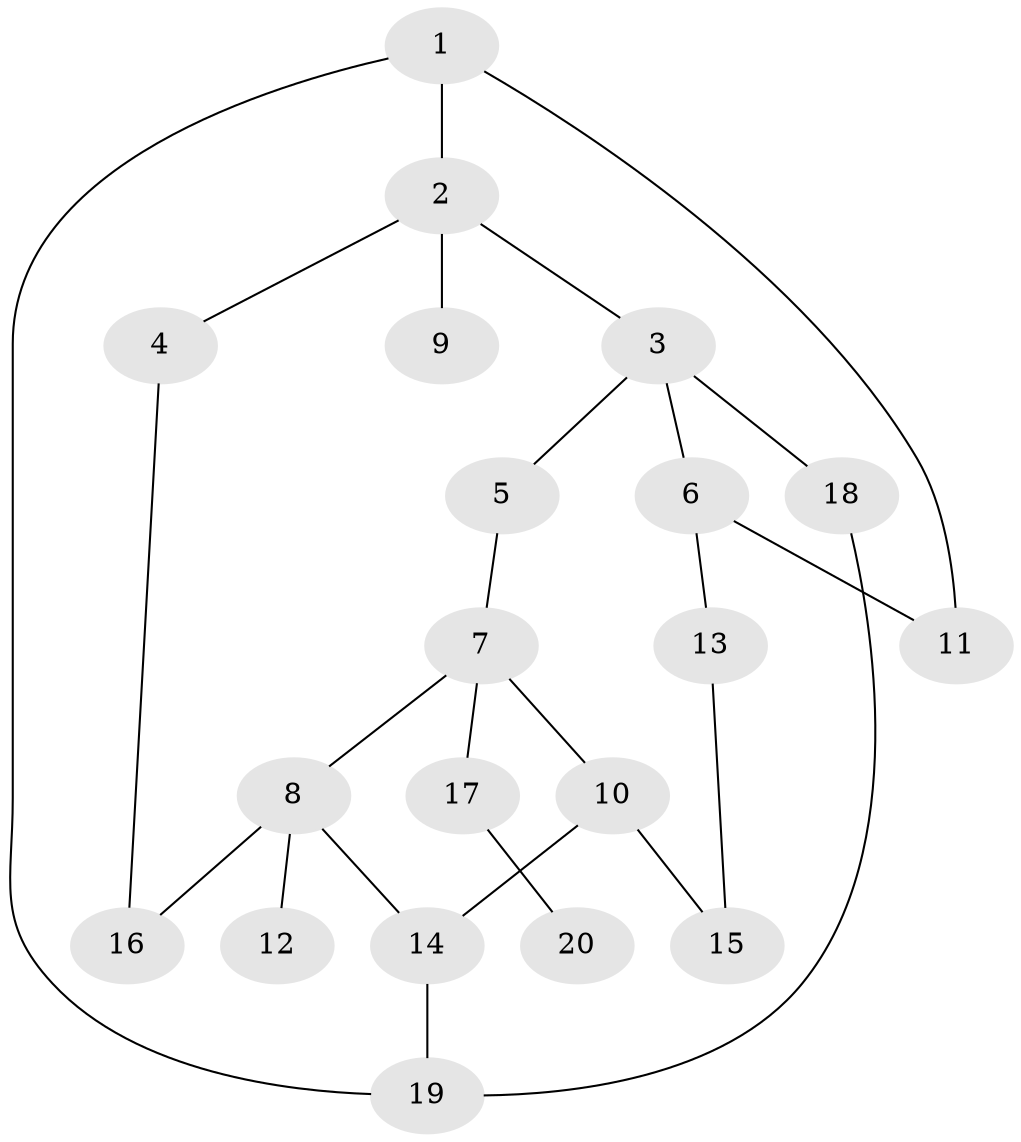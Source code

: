 // Generated by graph-tools (version 1.1) at 2025/46/02/15/25 05:46:28]
// undirected, 20 vertices, 25 edges
graph export_dot {
graph [start="1"]
  node [color=gray90,style=filled];
  1;
  2;
  3;
  4;
  5;
  6;
  7;
  8;
  9;
  10;
  11;
  12;
  13;
  14;
  15;
  16;
  17;
  18;
  19;
  20;
  1 -- 2;
  1 -- 11;
  1 -- 19;
  2 -- 3;
  2 -- 4;
  2 -- 9;
  3 -- 5;
  3 -- 6;
  3 -- 18;
  4 -- 16;
  5 -- 7;
  6 -- 11;
  6 -- 13;
  7 -- 8;
  7 -- 10;
  7 -- 17;
  8 -- 12;
  8 -- 14;
  8 -- 16;
  10 -- 15;
  10 -- 14;
  13 -- 15;
  14 -- 19;
  17 -- 20;
  18 -- 19;
}
